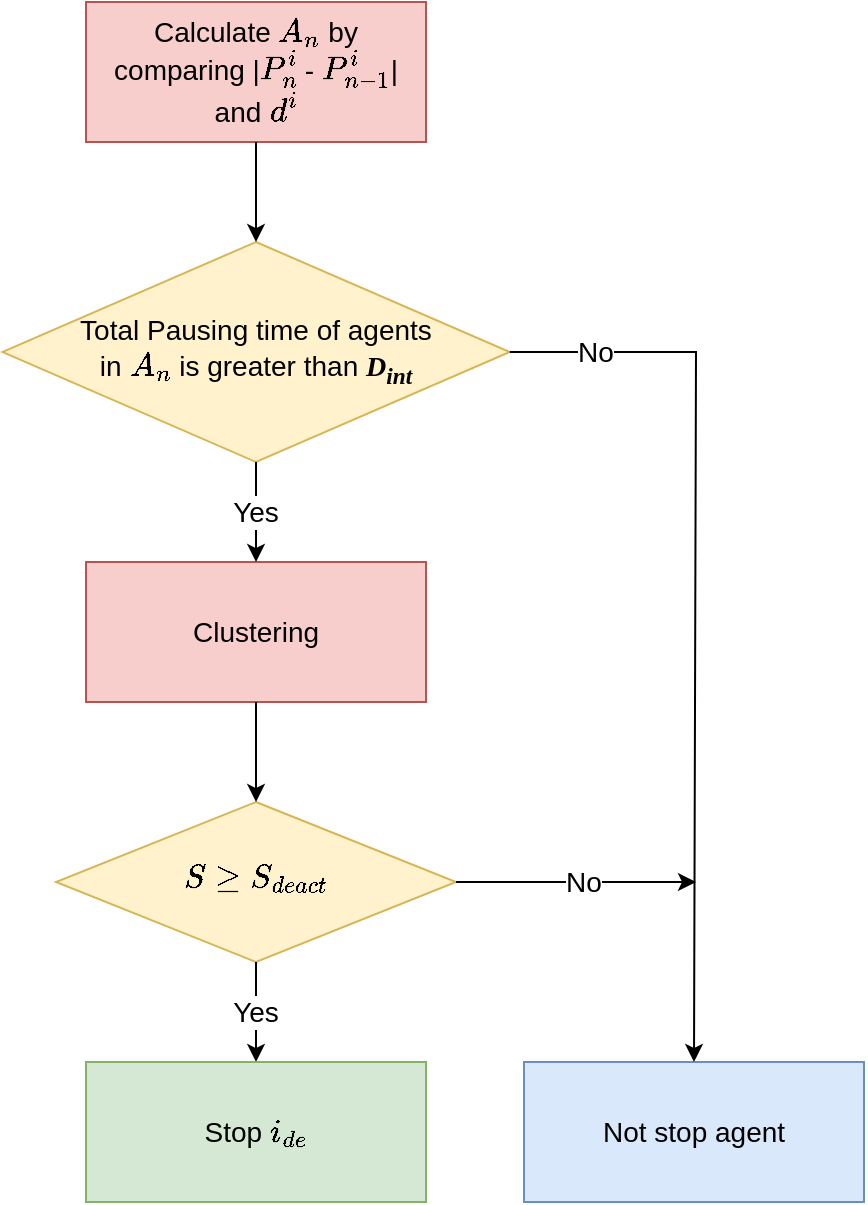 <mxfile version="20.7.4" type="device"><diagram id="C5RBs43oDa-KdzZeNtuy" name="Page-1"><mxGraphModel dx="1050" dy="677" grid="1" gridSize="10" guides="1" tooltips="1" connect="1" arrows="1" fold="1" page="1" pageScale="1" pageWidth="827" pageHeight="1169" math="1" shadow="0"><root><mxCell id="WIyWlLk6GJQsqaUBKTNV-0"/><mxCell id="WIyWlLk6GJQsqaUBKTNV-1" parent="WIyWlLk6GJQsqaUBKTNV-0"/><mxCell id="WIyWlLk6GJQsqaUBKTNV-3" value="&lt;font style=&quot;font-size: 14px;&quot;&gt;Calculate `A_n`&amp;nbsp;by comparing |`P_n^i`&lt;sub style=&quot;&quot;&gt;&amp;nbsp;&lt;/sub&gt;- `P_{n-1}^i`| and `d^i`&lt;/font&gt;" style="rounded=0;whiteSpace=wrap;html=1;fontSize=12;glass=0;strokeWidth=1;shadow=0;fillColor=#f8cecc;strokeColor=#b85450;" parent="WIyWlLk6GJQsqaUBKTNV-1" vertex="1"><mxGeometry x="135" y="50" width="170" height="70" as="geometry"/></mxCell><mxCell id="WIyWlLk6GJQsqaUBKTNV-6" value="" style="rhombus;whiteSpace=wrap;html=1;shadow=0;fontFamily=Helvetica;fontSize=12;align=center;strokeWidth=1;spacing=6;spacingTop=-4;fillColor=#fff2cc;strokeColor=#d6b656;" parent="WIyWlLk6GJQsqaUBKTNV-1" vertex="1"><mxGeometry x="93.13" y="170" width="253.75" height="110" as="geometry"/></mxCell><mxCell id="WIyWlLk6GJQsqaUBKTNV-10" value="&lt;font style=&quot;font-size: 14px;&quot;&gt;`S \geq S_{deact}`&lt;/font&gt;" style="rhombus;whiteSpace=wrap;html=1;shadow=0;fontFamily=Helvetica;fontSize=12;align=center;strokeWidth=1;spacing=6;spacingTop=-4;fillColor=#fff2cc;strokeColor=#d6b656;" parent="WIyWlLk6GJQsqaUBKTNV-1" vertex="1"><mxGeometry x="120.01" y="450" width="200" height="80" as="geometry"/></mxCell><mxCell id="F2sFvcWCiafczDuov61b-1" value="&lt;font face=&quot;Helvetica&quot;&gt;Total Pausing time of agents &lt;/font&gt;&lt;br&gt;&lt;font face=&quot;Helvetica&quot;&gt;in `A_n`&amp;nbsp;is greater than &lt;/font&gt;&lt;i style=&quot;&quot;&gt;&lt;b&gt;D&lt;sub style=&quot;&quot;&gt;int&lt;/sub&gt;&lt;/b&gt;&lt;/i&gt;" style="text;html=1;strokeColor=none;fillColor=none;align=center;verticalAlign=middle;whiteSpace=wrap;rounded=0;fillStyle=auto;fontFamily=Times New Roman;fontSize=14;fontColor=default;" parent="WIyWlLk6GJQsqaUBKTNV-1" vertex="1"><mxGeometry x="110.01" y="210" width="220" height="30" as="geometry"/></mxCell><mxCell id="F2sFvcWCiafczDuov61b-3" value="&lt;span style=&quot;font-size: 14px;&quot;&gt;Clustering&lt;/span&gt;" style="rounded=0;whiteSpace=wrap;html=1;fontSize=12;glass=0;strokeWidth=1;shadow=0;fillColor=#f8cecc;strokeColor=#b85450;" parent="WIyWlLk6GJQsqaUBKTNV-1" vertex="1"><mxGeometry x="135.01" y="330" width="170" height="70" as="geometry"/></mxCell><mxCell id="F2sFvcWCiafczDuov61b-6" value="" style="endArrow=classic;html=1;rounded=0;fontFamily=Times New Roman;fontSize=14;fontColor=default;exitX=0.5;exitY=1;exitDx=0;exitDy=0;" parent="WIyWlLk6GJQsqaUBKTNV-1" source="WIyWlLk6GJQsqaUBKTNV-3" target="WIyWlLk6GJQsqaUBKTNV-6" edge="1"><mxGeometry width="50" height="50" relative="1" as="geometry"><mxPoint x="390" y="410" as="sourcePoint"/><mxPoint x="440" y="360" as="targetPoint"/></mxGeometry></mxCell><mxCell id="F2sFvcWCiafczDuov61b-8" value="" style="endArrow=classic;html=1;rounded=0;fontFamily=Times New Roman;fontSize=14;fontColor=default;exitX=0.5;exitY=1;exitDx=0;exitDy=0;entryX=0.5;entryY=0;entryDx=0;entryDy=0;" parent="WIyWlLk6GJQsqaUBKTNV-1" source="WIyWlLk6GJQsqaUBKTNV-6" target="F2sFvcWCiafczDuov61b-3" edge="1"><mxGeometry width="50" height="50" relative="1" as="geometry"><mxPoint x="240" y="140" as="sourcePoint"/><mxPoint x="240.002" y="180.001" as="targetPoint"/></mxGeometry></mxCell><mxCell id="F2sFvcWCiafczDuov61b-9" value="" style="endArrow=classic;html=1;rounded=0;fontFamily=Times New Roman;fontSize=14;fontColor=default;exitX=0.5;exitY=1;exitDx=0;exitDy=0;entryX=0.5;entryY=0;entryDx=0;entryDy=0;" parent="WIyWlLk6GJQsqaUBKTNV-1" source="F2sFvcWCiafczDuov61b-3" target="WIyWlLk6GJQsqaUBKTNV-10" edge="1"><mxGeometry width="50" height="50" relative="1" as="geometry"><mxPoint x="250" y="150" as="sourcePoint"/><mxPoint x="250.002" y="190.001" as="targetPoint"/></mxGeometry></mxCell><mxCell id="F2sFvcWCiafczDuov61b-13" value="&lt;font style=&quot;font-size: 14px;&quot;&gt;Yes&lt;/font&gt;" style="text;html=1;strokeColor=none;fillColor=none;align=center;verticalAlign=middle;whiteSpace=wrap;rounded=0;fillStyle=auto;fontFamily=Helvetica;fontSize=14;fontColor=default;labelBorderColor=none;labelBackgroundColor=default;" parent="WIyWlLk6GJQsqaUBKTNV-1" vertex="1"><mxGeometry x="190.01" y="290" width="60" height="30" as="geometry"/></mxCell><mxCell id="F2sFvcWCiafczDuov61b-14" value="" style="endArrow=classic;html=1;rounded=0;fontFamily=Times New Roman;fontSize=14;fontColor=default;exitX=0.5;exitY=1;exitDx=0;exitDy=0;entryX=0.5;entryY=0;entryDx=0;entryDy=0;" parent="WIyWlLk6GJQsqaUBKTNV-1" source="WIyWlLk6GJQsqaUBKTNV-10" target="F2sFvcWCiafczDuov61b-15" edge="1"><mxGeometry width="50" height="50" relative="1" as="geometry"><mxPoint x="230" y="130" as="sourcePoint"/><mxPoint x="220" y="570" as="targetPoint"/></mxGeometry></mxCell><mxCell id="F2sFvcWCiafczDuov61b-15" value="&lt;span style=&quot;font-size: 14px;&quot;&gt;Stop `i_{de}`&lt;/span&gt;" style="rounded=0;whiteSpace=wrap;html=1;fontSize=12;glass=0;strokeWidth=1;shadow=0;fillColor=#d5e8d4;strokeColor=#82b366;" parent="WIyWlLk6GJQsqaUBKTNV-1" vertex="1"><mxGeometry x="135.01" y="580" width="170" height="70" as="geometry"/></mxCell><mxCell id="F2sFvcWCiafczDuov61b-17" value="&lt;font style=&quot;font-size: 14px;&quot;&gt;Yes&lt;/font&gt;" style="text;html=1;strokeColor=none;fillColor=none;align=center;verticalAlign=middle;whiteSpace=wrap;rounded=0;fillStyle=auto;fontFamily=Helvetica;fontSize=14;fontColor=default;labelBackgroundColor=default;" parent="WIyWlLk6GJQsqaUBKTNV-1" vertex="1"><mxGeometry x="190" y="540" width="60" height="30" as="geometry"/></mxCell><mxCell id="F2sFvcWCiafczDuov61b-18" value="&lt;span style=&quot;font-size: 14px;&quot;&gt;Not stop agent&lt;/span&gt;" style="rounded=0;whiteSpace=wrap;html=1;fontSize=12;glass=0;strokeWidth=1;shadow=0;fillColor=#dae8fc;strokeColor=#6c8ebf;" parent="WIyWlLk6GJQsqaUBKTNV-1" vertex="1"><mxGeometry x="354" y="580" width="170" height="70" as="geometry"/></mxCell><mxCell id="F2sFvcWCiafczDuov61b-20" value="" style="endArrow=classic;html=1;rounded=0;fontFamily=Times New Roman;fontSize=14;fontColor=default;exitX=1;exitY=0.5;exitDx=0;exitDy=0;startSize=6;endSize=6;strokeWidth=1;jumpSize=10;" parent="WIyWlLk6GJQsqaUBKTNV-1" source="WIyWlLk6GJQsqaUBKTNV-10" edge="1"><mxGeometry width="50" height="50" relative="1" as="geometry"><mxPoint x="230" y="130" as="sourcePoint"/><mxPoint x="440" y="490" as="targetPoint"/></mxGeometry></mxCell><mxCell id="F2sFvcWCiafczDuov61b-21" value="" style="endArrow=classic;html=1;rounded=0;fontFamily=Times New Roman;fontSize=14;fontColor=default;startSize=6;endSize=6;strokeWidth=1;jumpSize=10;exitX=1;exitY=0.5;exitDx=0;exitDy=0;entryX=0.5;entryY=0;entryDx=0;entryDy=0;" parent="WIyWlLk6GJQsqaUBKTNV-1" source="WIyWlLk6GJQsqaUBKTNV-6" target="F2sFvcWCiafczDuov61b-18" edge="1"><mxGeometry width="50" height="50" relative="1" as="geometry"><mxPoint x="370" y="290" as="sourcePoint"/><mxPoint x="440" y="560" as="targetPoint"/><Array as="points"><mxPoint x="440" y="225"/></Array></mxGeometry></mxCell><mxCell id="F2sFvcWCiafczDuov61b-24" value="&lt;font style=&quot;font-size: 14px;&quot;&gt;No&lt;/font&gt;" style="text;html=1;strokeColor=none;fillColor=none;align=center;verticalAlign=middle;whiteSpace=wrap;rounded=0;fillStyle=auto;fontFamily=Helvetica;fontSize=14;fontColor=default;labelBorderColor=none;labelBackgroundColor=default;" parent="WIyWlLk6GJQsqaUBKTNV-1" vertex="1"><mxGeometry x="354" y="475" width="60" height="30" as="geometry"/></mxCell><mxCell id="F2sFvcWCiafczDuov61b-22" value="&lt;font style=&quot;font-size: 14px;&quot;&gt;No&lt;/font&gt;" style="text;html=1;strokeColor=none;fillColor=none;align=center;verticalAlign=middle;whiteSpace=wrap;rounded=0;fillStyle=auto;fontFamily=Helvetica;fontSize=14;fontColor=default;labelBackgroundColor=default;" parent="WIyWlLk6GJQsqaUBKTNV-1" vertex="1"><mxGeometry x="360" y="210" width="60" height="30" as="geometry"/></mxCell></root></mxGraphModel></diagram></mxfile>